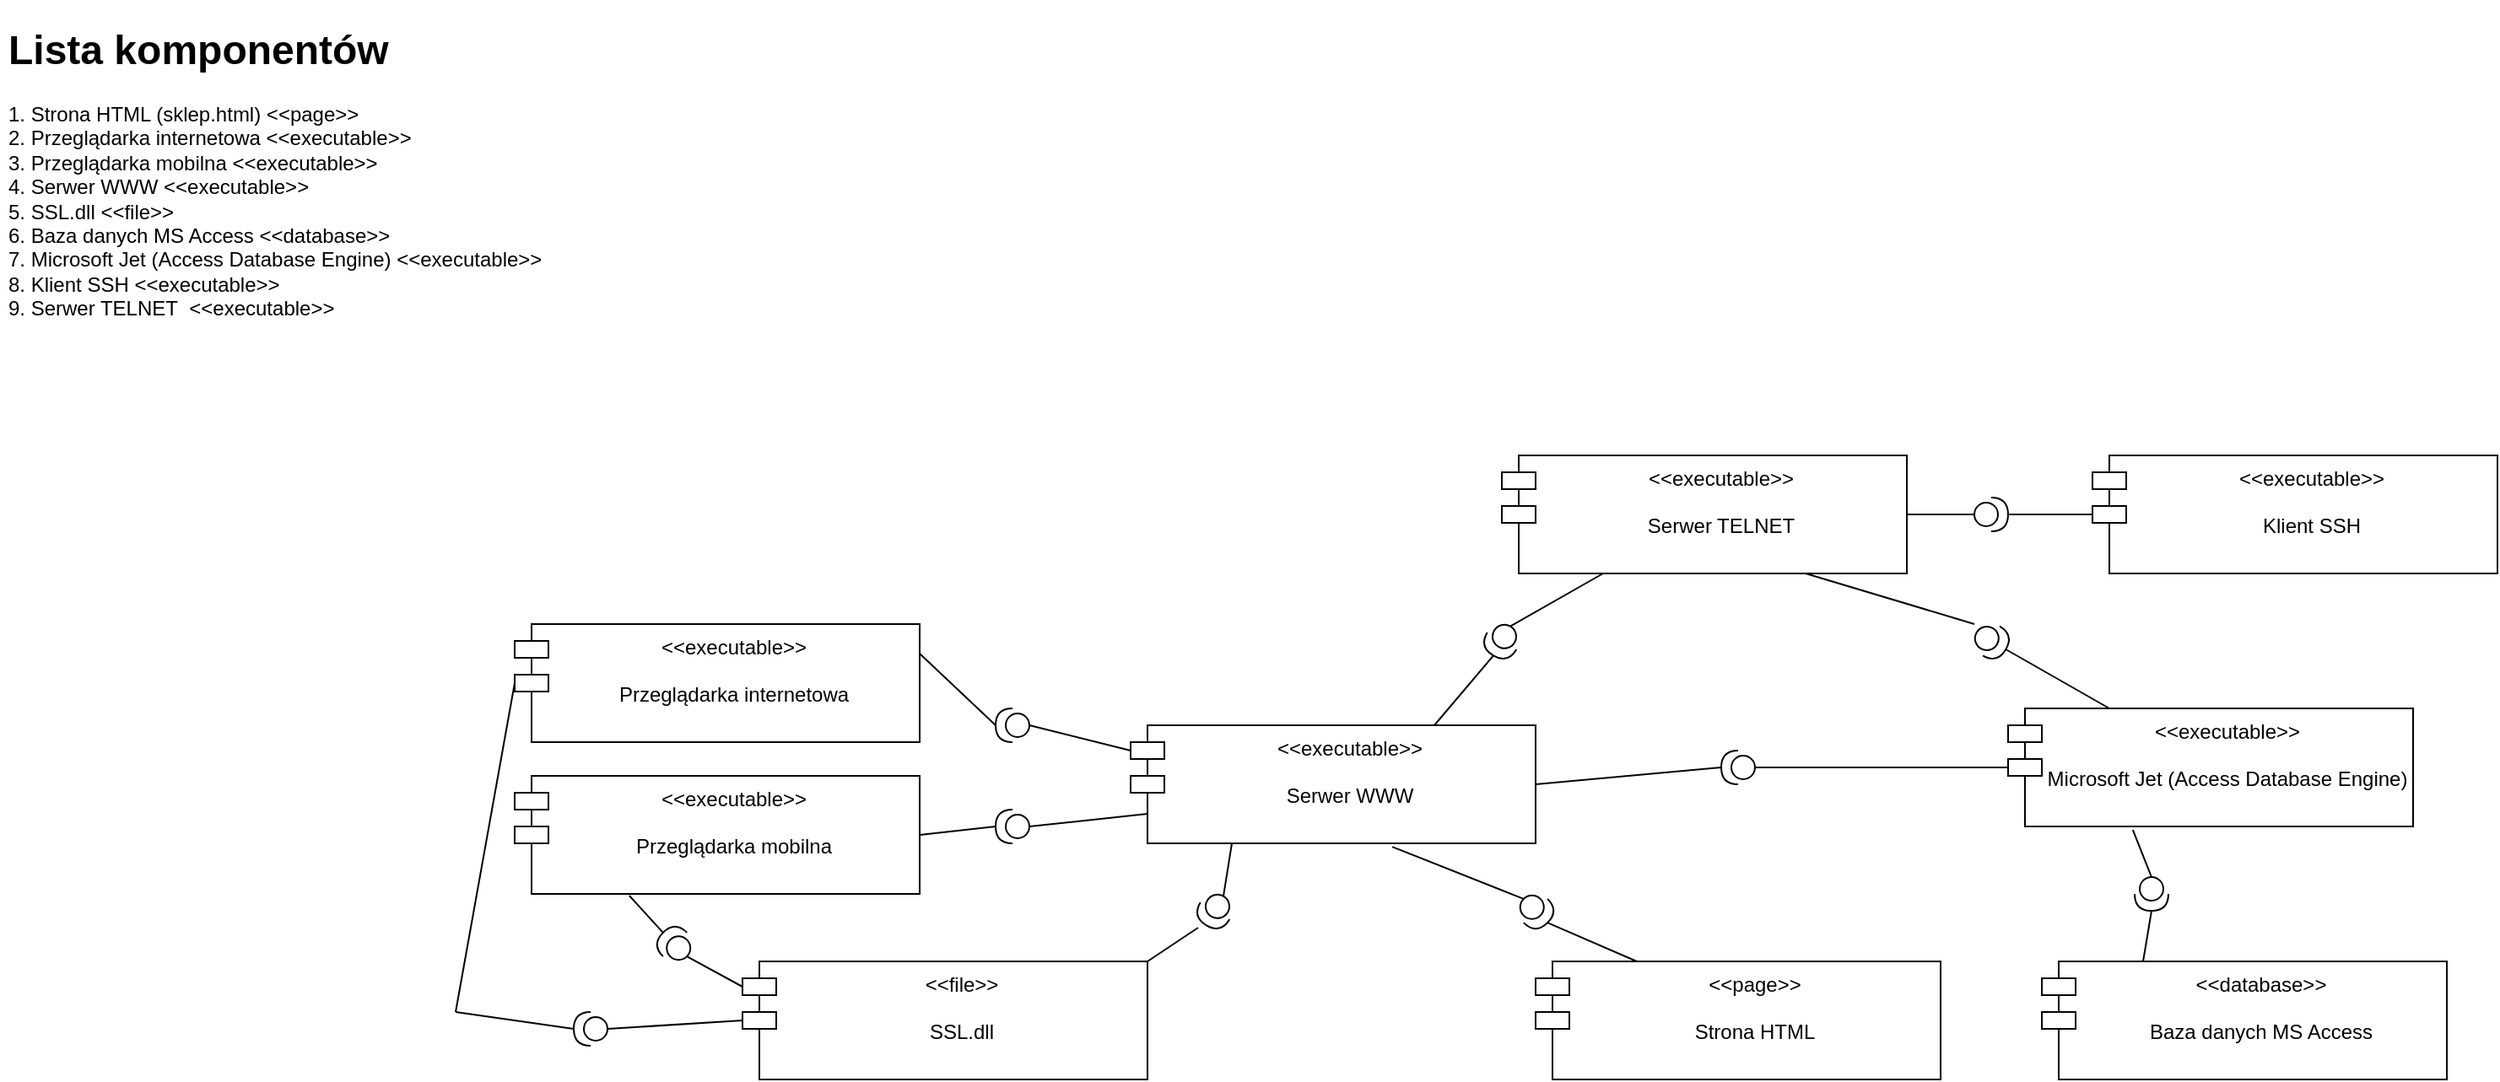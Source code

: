 <mxfile version="17.4.6" type="device"><diagram name="Page-1" id="0783ab3e-0a74-02c8-0abd-f7b4e66b4bec"><mxGraphModel dx="1422" dy="1894" grid="1" gridSize="10" guides="1" tooltips="1" connect="1" arrows="1" fold="1" page="1" pageScale="1" pageWidth="850" pageHeight="1100" background="none" math="0" shadow="0"><root><mxCell id="0"/><mxCell id="1" parent="0"/><mxCell id="zKirYw4F06puI_eeTEca-2" value="&lt;h1&gt;Lista komponentów&lt;/h1&gt;&lt;div&gt;1. Strona HTML (sklep.html) &amp;lt;&amp;lt;page&amp;gt;&amp;gt;&lt;/div&gt;&lt;div&gt;2. Przeglądarka internetowa &amp;lt;&amp;lt;executable&amp;gt;&amp;gt;&lt;/div&gt;&lt;div&gt;3. Przeglądarka mobilna &amp;lt;&amp;lt;executable&amp;gt;&amp;gt;&lt;/div&gt;&lt;div&gt;4. Serwer WWW &amp;lt;&amp;lt;executable&amp;gt;&amp;gt;&lt;/div&gt;&lt;div&gt;5. SSL.dll &amp;lt;&amp;lt;file&amp;gt;&amp;gt;&lt;/div&gt;&lt;div&gt;6. Baza danych MS Access &amp;lt;&amp;lt;database&amp;gt;&amp;gt;&lt;/div&gt;&lt;div&gt;7.&amp;nbsp;Microsoft Jet (Access Database Engine) &amp;lt;&amp;lt;executable&amp;gt;&amp;gt;&lt;/div&gt;&lt;div&gt;8. Klient SSH &amp;lt;&amp;lt;executable&amp;gt;&amp;gt;&lt;/div&gt;&lt;div&gt;9. Serwer TELNET&amp;nbsp; &amp;lt;&amp;lt;executable&amp;gt;&amp;gt;&lt;/div&gt;" style="text;html=1;strokeColor=none;fillColor=none;spacing=5;spacingTop=-20;whiteSpace=wrap;overflow=hidden;rounded=0;" vertex="1" parent="1"><mxGeometry width="390" height="230" as="geometry"/></mxCell><mxCell id="zKirYw4F06puI_eeTEca-4" value="&lt;&lt;executable&gt;&gt;&#10;&#10;Przeglądarka internetowa" style="shape=module;align=left;spacingLeft=20;align=center;verticalAlign=top;" vertex="1" parent="1"><mxGeometry x="305" y="360" width="240" height="70" as="geometry"/></mxCell><mxCell id="zKirYw4F06puI_eeTEca-5" value="&lt;&lt;executable&gt;&gt;&#10;&#10;Przeglądarka mobilna" style="shape=module;align=left;spacingLeft=20;align=center;verticalAlign=top;" vertex="1" parent="1"><mxGeometry x="305" y="450" width="240" height="70" as="geometry"/></mxCell><mxCell id="zKirYw4F06puI_eeTEca-6" value="&lt;&lt;executable&gt;&gt;&#10;&#10;Serwer WWW" style="shape=module;align=left;spacingLeft=20;align=center;verticalAlign=top;" vertex="1" parent="1"><mxGeometry x="670" y="420" width="240" height="70" as="geometry"/></mxCell><mxCell id="zKirYw4F06puI_eeTEca-7" value="&lt;&lt;file&gt;&gt;&#10;&#10;SSL.dll" style="shape=module;align=left;spacingLeft=20;align=center;verticalAlign=top;" vertex="1" parent="1"><mxGeometry x="440" y="560" width="240" height="70" as="geometry"/></mxCell><mxCell id="zKirYw4F06puI_eeTEca-8" value="&lt;&lt;database&gt;&gt;&#10;&#10;Baza danych MS Access" style="shape=module;align=left;spacingLeft=20;align=center;verticalAlign=top;" vertex="1" parent="1"><mxGeometry x="1210" y="560" width="240" height="70" as="geometry"/></mxCell><mxCell id="zKirYw4F06puI_eeTEca-9" value="&lt;&lt;executable&gt;&gt;&#10;&#10;Microsoft Jet (Access Database Engine)" style="shape=module;align=left;spacingLeft=20;align=center;verticalAlign=top;" vertex="1" parent="1"><mxGeometry x="1190" y="410" width="240" height="70" as="geometry"/></mxCell><mxCell id="zKirYw4F06puI_eeTEca-11" value="&lt;&lt;executable&gt;&gt;&#10;&#10;Klient SSH" style="shape=module;align=left;spacingLeft=20;align=center;verticalAlign=top;" vertex="1" parent="1"><mxGeometry x="1240" y="260" width="240" height="70" as="geometry"/></mxCell><mxCell id="zKirYw4F06puI_eeTEca-12" value="&lt;&lt;executable&gt;&gt;&#10;&#10;Serwer TELNET" style="shape=module;align=left;spacingLeft=20;align=center;verticalAlign=top;" vertex="1" parent="1"><mxGeometry x="890" y="260" width="240" height="70" as="geometry"/></mxCell><mxCell id="zKirYw4F06puI_eeTEca-15" value="" style="shape=providedRequiredInterface;html=1;verticalLabelPosition=bottom;sketch=0;rotation=-180;" vertex="1" parent="1"><mxGeometry x="590" y="410" width="20" height="20" as="geometry"/></mxCell><mxCell id="zKirYw4F06puI_eeTEca-17" value="" style="shape=providedRequiredInterface;html=1;verticalLabelPosition=bottom;sketch=0;rotation=-180;" vertex="1" parent="1"><mxGeometry x="590" y="470" width="20" height="20" as="geometry"/></mxCell><mxCell id="zKirYw4F06puI_eeTEca-22" value="" style="endArrow=none;html=1;rounded=0;entryX=1;entryY=0.25;entryDx=0;entryDy=0;exitX=1;exitY=0.5;exitDx=0;exitDy=0;exitPerimeter=0;" edge="1" parent="1" source="zKirYw4F06puI_eeTEca-15" target="zKirYw4F06puI_eeTEca-4"><mxGeometry width="50" height="50" relative="1" as="geometry"><mxPoint x="400" y="400" as="sourcePoint"/><mxPoint x="450" y="350" as="targetPoint"/></mxGeometry></mxCell><mxCell id="zKirYw4F06puI_eeTEca-23" value="" style="endArrow=none;html=1;rounded=0;entryX=0;entryY=0;entryDx=0;entryDy=15;exitX=0;exitY=0.5;exitDx=0;exitDy=0;exitPerimeter=0;entryPerimeter=0;" edge="1" parent="1" source="zKirYw4F06puI_eeTEca-15" target="zKirYw4F06puI_eeTEca-6"><mxGeometry width="50" height="50" relative="1" as="geometry"><mxPoint x="600" y="430" as="sourcePoint"/><mxPoint x="555" y="387.5" as="targetPoint"/></mxGeometry></mxCell><mxCell id="zKirYw4F06puI_eeTEca-24" value="" style="endArrow=none;html=1;rounded=0;entryX=1;entryY=0.5;entryDx=0;entryDy=0;exitX=1;exitY=0.5;exitDx=0;exitDy=0;exitPerimeter=0;" edge="1" parent="1" source="zKirYw4F06puI_eeTEca-17" target="zKirYw4F06puI_eeTEca-5"><mxGeometry width="50" height="50" relative="1" as="geometry"><mxPoint x="600" y="430" as="sourcePoint"/><mxPoint x="555" y="387.5" as="targetPoint"/></mxGeometry></mxCell><mxCell id="zKirYw4F06puI_eeTEca-25" value="" style="endArrow=none;html=1;rounded=0;entryX=0;entryY=0.75;entryDx=10;entryDy=0;exitX=0;exitY=0.5;exitDx=0;exitDy=0;exitPerimeter=0;entryPerimeter=0;" edge="1" parent="1" source="zKirYw4F06puI_eeTEca-17" target="zKirYw4F06puI_eeTEca-6"><mxGeometry width="50" height="50" relative="1" as="geometry"><mxPoint x="610" y="440" as="sourcePoint"/><mxPoint x="565" y="397.5" as="targetPoint"/></mxGeometry></mxCell><mxCell id="zKirYw4F06puI_eeTEca-26" value="" style="shape=providedRequiredInterface;html=1;verticalLabelPosition=bottom;sketch=0;rotation=-135;" vertex="1" parent="1"><mxGeometry x="390" y="540" width="20" height="20" as="geometry"/></mxCell><mxCell id="zKirYw4F06puI_eeTEca-27" value="" style="endArrow=none;html=1;rounded=0;entryX=0.283;entryY=1.014;entryDx=0;entryDy=0;exitX=1;exitY=0.5;exitDx=0;exitDy=0;exitPerimeter=0;entryPerimeter=0;" edge="1" parent="1" source="zKirYw4F06puI_eeTEca-26" target="zKirYw4F06puI_eeTEca-5"><mxGeometry width="50" height="50" relative="1" as="geometry"><mxPoint x="600" y="430" as="sourcePoint"/><mxPoint x="555" y="387.5" as="targetPoint"/></mxGeometry></mxCell><mxCell id="zKirYw4F06puI_eeTEca-28" value="" style="endArrow=none;html=1;rounded=0;entryX=0;entryY=0;entryDx=0;entryDy=15;entryPerimeter=0;exitX=0;exitY=0.5;exitDx=0;exitDy=0;exitPerimeter=0;" edge="1" parent="1" source="zKirYw4F06puI_eeTEca-26" target="zKirYw4F06puI_eeTEca-7"><mxGeometry width="50" height="50" relative="1" as="geometry"><mxPoint x="390" y="570" as="sourcePoint"/><mxPoint x="382.92" y="530.98" as="targetPoint"/></mxGeometry></mxCell><mxCell id="zKirYw4F06puI_eeTEca-29" value="" style="endArrow=none;html=1;rounded=0;entryX=0;entryY=0;entryDx=0;entryDy=35;entryPerimeter=0;" edge="1" parent="1" target="zKirYw4F06puI_eeTEca-4"><mxGeometry width="50" height="50" relative="1" as="geometry"><mxPoint x="270" y="590" as="sourcePoint"/><mxPoint x="392.92" y="540.98" as="targetPoint"/></mxGeometry></mxCell><mxCell id="zKirYw4F06puI_eeTEca-30" value="" style="endArrow=none;html=1;rounded=0;" edge="1" parent="1"><mxGeometry width="50" height="50" relative="1" as="geometry"><mxPoint x="270" y="590" as="sourcePoint"/><mxPoint x="340" y="600" as="targetPoint"/></mxGeometry></mxCell><mxCell id="zKirYw4F06puI_eeTEca-31" value="" style="shape=providedRequiredInterface;html=1;verticalLabelPosition=bottom;sketch=0;rotation=-180;" vertex="1" parent="1"><mxGeometry x="340" y="590" width="20" height="20" as="geometry"/></mxCell><mxCell id="zKirYw4F06puI_eeTEca-33" value="" style="endArrow=none;html=1;rounded=0;entryX=0;entryY=0;entryDx=0;entryDy=35;entryPerimeter=0;exitX=0;exitY=0.5;exitDx=0;exitDy=0;exitPerimeter=0;" edge="1" parent="1" source="zKirYw4F06puI_eeTEca-31" target="zKirYw4F06puI_eeTEca-7"><mxGeometry width="50" height="50" relative="1" as="geometry"><mxPoint x="400" y="580" as="sourcePoint"/><mxPoint x="450" y="585" as="targetPoint"/></mxGeometry></mxCell><mxCell id="zKirYw4F06puI_eeTEca-34" value="" style="shape=providedRequiredInterface;html=1;verticalLabelPosition=bottom;sketch=0;rotation=120;" vertex="1" parent="1"><mxGeometry x="710" y="520" width="20" height="20" as="geometry"/></mxCell><mxCell id="zKirYw4F06puI_eeTEca-35" value="" style="endArrow=none;html=1;rounded=0;exitX=1;exitY=0;exitDx=0;exitDy=0;" edge="1" parent="1" source="zKirYw4F06puI_eeTEca-7"><mxGeometry width="50" height="50" relative="1" as="geometry"><mxPoint x="620" y="490" as="sourcePoint"/><mxPoint x="710" y="540" as="targetPoint"/></mxGeometry></mxCell><mxCell id="zKirYw4F06puI_eeTEca-36" value="" style="endArrow=none;html=1;rounded=0;entryX=0;entryY=0.5;entryDx=0;entryDy=0;exitX=0.25;exitY=1;exitDx=0;exitDy=0;entryPerimeter=0;" edge="1" parent="1" source="zKirYw4F06puI_eeTEca-6" target="zKirYw4F06puI_eeTEca-34"><mxGeometry width="50" height="50" relative="1" as="geometry"><mxPoint x="630" y="500" as="sourcePoint"/><mxPoint x="700" y="492.5" as="targetPoint"/></mxGeometry></mxCell><mxCell id="zKirYw4F06puI_eeTEca-37" value="&lt;&lt;page&gt;&gt;&#10;&#10;Strona HTML" style="shape=module;align=left;spacingLeft=20;align=center;verticalAlign=top;" vertex="1" parent="1"><mxGeometry x="910" y="560" width="240" height="70" as="geometry"/></mxCell><mxCell id="zKirYw4F06puI_eeTEca-47" value="" style="shape=providedRequiredInterface;html=1;verticalLabelPosition=bottom;sketch=0;rotation=45;" vertex="1" parent="1"><mxGeometry x="900" y="520" width="20" height="20" as="geometry"/></mxCell><mxCell id="zKirYw4F06puI_eeTEca-48" value="" style="endArrow=none;html=1;rounded=0;exitX=0.25;exitY=0;exitDx=0;exitDy=0;entryX=1;entryY=0.5;entryDx=0;entryDy=0;entryPerimeter=0;" edge="1" parent="1" source="zKirYw4F06puI_eeTEca-37" target="zKirYw4F06puI_eeTEca-47"><mxGeometry width="50" height="50" relative="1" as="geometry"><mxPoint x="650" y="500" as="sourcePoint"/><mxPoint x="700" y="450" as="targetPoint"/></mxGeometry></mxCell><mxCell id="zKirYw4F06puI_eeTEca-49" value="" style="endArrow=none;html=1;rounded=0;exitX=0;exitY=0.5;exitDx=0;exitDy=0;entryX=0.646;entryY=1.029;entryDx=0;entryDy=0;entryPerimeter=0;exitPerimeter=0;" edge="1" parent="1" source="zKirYw4F06puI_eeTEca-47" target="zKirYw4F06puI_eeTEca-6"><mxGeometry width="50" height="50" relative="1" as="geometry"><mxPoint x="980" y="570" as="sourcePoint"/><mxPoint x="930" y="540" as="targetPoint"/></mxGeometry></mxCell><mxCell id="zKirYw4F06puI_eeTEca-50" value="" style="shape=providedRequiredInterface;html=1;verticalLabelPosition=bottom;sketch=0;rotation=90;" vertex="1" parent="1"><mxGeometry x="1265" y="510" width="20" height="20" as="geometry"/></mxCell><mxCell id="zKirYw4F06puI_eeTEca-52" value="" style="endArrow=none;html=1;rounded=0;entryX=0.308;entryY=1.029;entryDx=0;entryDy=0;entryPerimeter=0;exitX=0;exitY=0.5;exitDx=0;exitDy=0;exitPerimeter=0;" edge="1" parent="1" source="zKirYw4F06puI_eeTEca-50" target="zKirYw4F06puI_eeTEca-9"><mxGeometry width="50" height="50" relative="1" as="geometry"><mxPoint x="1150" y="600" as="sourcePoint"/><mxPoint x="1200" y="550" as="targetPoint"/></mxGeometry></mxCell><mxCell id="zKirYw4F06puI_eeTEca-53" value="" style="endArrow=none;html=1;rounded=0;entryX=0.25;entryY=0;entryDx=0;entryDy=0;exitX=1;exitY=0.5;exitDx=0;exitDy=0;exitPerimeter=0;" edge="1" parent="1" source="zKirYw4F06puI_eeTEca-50" target="zKirYw4F06puI_eeTEca-8"><mxGeometry width="50" height="50" relative="1" as="geometry"><mxPoint x="1285" y="520" as="sourcePoint"/><mxPoint x="1273.92" y="492.03" as="targetPoint"/></mxGeometry></mxCell><mxCell id="zKirYw4F06puI_eeTEca-54" value="" style="shape=providedRequiredInterface;html=1;verticalLabelPosition=bottom;sketch=0;rotation=-180;" vertex="1" parent="1"><mxGeometry x="1020" y="435" width="20" height="20" as="geometry"/></mxCell><mxCell id="zKirYw4F06puI_eeTEca-55" value="" style="endArrow=none;html=1;rounded=0;exitX=1;exitY=0.5;exitDx=0;exitDy=0;entryX=1;entryY=0.5;entryDx=0;entryDy=0;entryPerimeter=0;" edge="1" parent="1" source="zKirYw4F06puI_eeTEca-6" target="zKirYw4F06puI_eeTEca-54"><mxGeometry width="50" height="50" relative="1" as="geometry"><mxPoint x="1150" y="600" as="sourcePoint"/><mxPoint x="1200" y="550" as="targetPoint"/></mxGeometry></mxCell><mxCell id="zKirYw4F06puI_eeTEca-56" value="" style="endArrow=none;html=1;rounded=0;exitX=0;exitY=0;exitDx=0;exitDy=35;entryX=0;entryY=0.5;entryDx=0;entryDy=0;entryPerimeter=0;exitPerimeter=0;" edge="1" parent="1" source="zKirYw4F06puI_eeTEca-9" target="zKirYw4F06puI_eeTEca-54"><mxGeometry width="50" height="50" relative="1" as="geometry"><mxPoint x="920" y="465" as="sourcePoint"/><mxPoint x="1030" y="455" as="targetPoint"/></mxGeometry></mxCell><mxCell id="zKirYw4F06puI_eeTEca-59" value="" style="shape=providedRequiredInterface;html=1;verticalLabelPosition=bottom;sketch=0;rotation=120;" vertex="1" parent="1"><mxGeometry x="880" y="360" width="20" height="20" as="geometry"/></mxCell><mxCell id="zKirYw4F06puI_eeTEca-60" value="" style="endArrow=none;html=1;rounded=0;entryX=0.75;entryY=0;entryDx=0;entryDy=0;exitX=1;exitY=0.5;exitDx=0;exitDy=0;exitPerimeter=0;" edge="1" parent="1" source="zKirYw4F06puI_eeTEca-59" target="zKirYw4F06puI_eeTEca-6"><mxGeometry width="50" height="50" relative="1" as="geometry"><mxPoint x="880" y="520" as="sourcePoint"/><mxPoint x="930" y="470" as="targetPoint"/></mxGeometry></mxCell><mxCell id="zKirYw4F06puI_eeTEca-61" value="" style="endArrow=none;html=1;rounded=0;entryX=0.25;entryY=1;entryDx=0;entryDy=0;exitX=0;exitY=0.5;exitDx=0;exitDy=0;exitPerimeter=0;" edge="1" parent="1" source="zKirYw4F06puI_eeTEca-59" target="zKirYw4F06puI_eeTEca-12"><mxGeometry width="50" height="50" relative="1" as="geometry"><mxPoint x="895" y="388.66" as="sourcePoint"/><mxPoint x="860" y="430" as="targetPoint"/></mxGeometry></mxCell><mxCell id="zKirYw4F06puI_eeTEca-62" value="" style="shape=providedRequiredInterface;html=1;verticalLabelPosition=bottom;sketch=0;rotation=30;" vertex="1" parent="1"><mxGeometry x="1170" y="360" width="20" height="20" as="geometry"/></mxCell><mxCell id="zKirYw4F06puI_eeTEca-63" value="" style="endArrow=none;html=1;rounded=0;entryX=0.75;entryY=1;entryDx=0;entryDy=0;" edge="1" parent="1" target="zKirYw4F06puI_eeTEca-12"><mxGeometry width="50" height="50" relative="1" as="geometry"><mxPoint x="1170" y="360" as="sourcePoint"/><mxPoint x="960" y="340" as="targetPoint"/></mxGeometry></mxCell><mxCell id="zKirYw4F06puI_eeTEca-64" value="" style="endArrow=none;html=1;rounded=0;entryX=1;entryY=0.5;entryDx=0;entryDy=0;exitX=0.25;exitY=0;exitDx=0;exitDy=0;entryPerimeter=0;" edge="1" parent="1" source="zKirYw4F06puI_eeTEca-9" target="zKirYw4F06puI_eeTEca-62"><mxGeometry width="50" height="50" relative="1" as="geometry"><mxPoint x="915" y="381.34" as="sourcePoint"/><mxPoint x="970" y="350" as="targetPoint"/></mxGeometry></mxCell><mxCell id="zKirYw4F06puI_eeTEca-65" value="" style="shape=providedRequiredInterface;html=1;verticalLabelPosition=bottom;sketch=0;rotation=0;" vertex="1" parent="1"><mxGeometry x="1170" y="285" width="20" height="20" as="geometry"/></mxCell><mxCell id="zKirYw4F06puI_eeTEca-66" value="" style="endArrow=none;html=1;rounded=0;entryX=1;entryY=0.5;entryDx=0;entryDy=0;exitX=0;exitY=0.5;exitDx=0;exitDy=0;exitPerimeter=0;" edge="1" parent="1" source="zKirYw4F06puI_eeTEca-65" target="zKirYw4F06puI_eeTEca-12"><mxGeometry width="50" height="50" relative="1" as="geometry"><mxPoint x="880" y="520" as="sourcePoint"/><mxPoint x="930" y="470" as="targetPoint"/></mxGeometry></mxCell><mxCell id="zKirYw4F06puI_eeTEca-67" value="" style="endArrow=none;html=1;rounded=0;entryX=0;entryY=0;entryDx=0;entryDy=35;exitX=1;exitY=0.5;exitDx=0;exitDy=0;exitPerimeter=0;entryPerimeter=0;" edge="1" parent="1" source="zKirYw4F06puI_eeTEca-65" target="zKirYw4F06puI_eeTEca-11"><mxGeometry width="50" height="50" relative="1" as="geometry"><mxPoint x="1180" y="305" as="sourcePoint"/><mxPoint x="1140" y="305" as="targetPoint"/></mxGeometry></mxCell></root></mxGraphModel></diagram></mxfile>